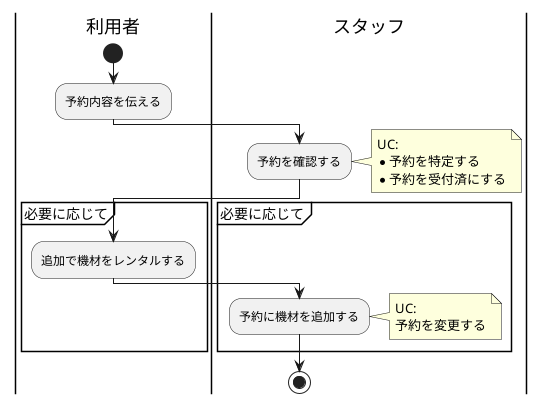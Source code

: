 @startuml BusinessFlow

|利用者|
start
:予約内容を伝える;

|スタッフ|
:予約を確認する;
note right
UC:
* 予約を特定する
* 予約を受付済にする
end note

partition 必要に応じて {
    |利用者|
    :追加で機材をレンタルする;

    |スタッフ|
    :予約に機材を追加する;
    note right
    UC:
    予約を変更する
    end note
}

stop

@enduml
